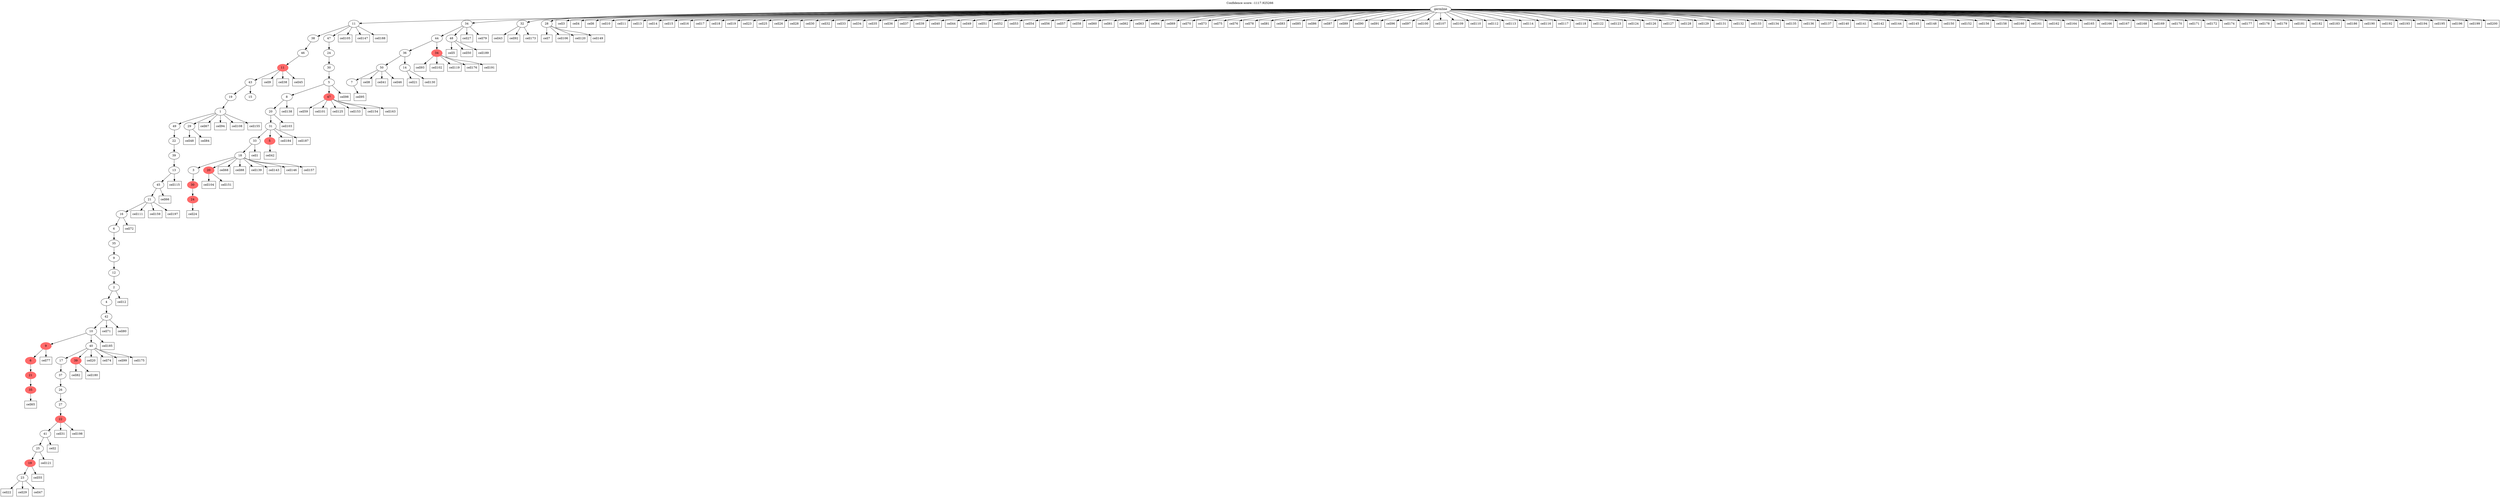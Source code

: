 digraph g {
	"61" -> "62";
	"62" [color=indianred1, style=filled, label="35"];
	"60" -> "61";
	"61" [color=indianred1, style=filled, label="21"];
	"59" -> "60";
	"60" [color=indianred1, style=filled, label="6"];
	"56" -> "57";
	"57" [label="23"];
	"55" -> "56";
	"56" [color=indianred1, style=filled, label="19"];
	"54" -> "55";
	"55" [label="25"];
	"53" -> "54";
	"54" [label="41"];
	"52" -> "53";
	"53" [color=indianred1, style=filled, label="22"];
	"51" -> "52";
	"52" [label="27"];
	"50" -> "51";
	"51" [label="26"];
	"49" -> "50";
	"50" [label="37"];
	"48" -> "49";
	"49" [label="17"];
	"48" -> "58";
	"58" [color=indianred1, style=filled, label="39"];
	"47" -> "48";
	"48" [label="40"];
	"47" -> "59";
	"59" [color=indianred1, style=filled, label="9"];
	"46" -> "47";
	"47" [label="10"];
	"45" -> "46";
	"46" [label="42"];
	"44" -> "45";
	"45" [label="4"];
	"43" -> "44";
	"44" [label="2"];
	"42" -> "43";
	"43" [label="12"];
	"41" -> "42";
	"42" [label="9"];
	"40" -> "41";
	"41" [label="35"];
	"39" -> "40";
	"40" [label="6"];
	"38" -> "39";
	"39" [label="16"];
	"37" -> "38";
	"38" [label="21"];
	"36" -> "37";
	"37" [label="45"];
	"35" -> "36";
	"36" [label="13"];
	"34" -> "35";
	"35" [label="39"];
	"33" -> "34";
	"34" [label="22"];
	"32" -> "33";
	"33" [label="49"];
	"32" -> "63";
	"63" [label="29"];
	"31" -> "32";
	"32" [label="1"];
	"30" -> "31";
	"31" [label="19"];
	"30" -> "64";
	"64" [label="15"];
	"29" -> "30";
	"30" [label="43"];
	"28" -> "29";
	"29" [color=indianred1, style=filled, label="11"];
	"27" -> "28";
	"28" [label="46"];
	"23" -> "24";
	"24" [color=indianred1, style=filled, label="24"];
	"22" -> "23";
	"23" [color=indianred1, style=filled, label="30"];
	"21" -> "22";
	"22" [label="3"];
	"21" -> "25";
	"25" [color=indianred1, style=filled, label="20"];
	"20" -> "21";
	"21" [label="18"];
	"19" -> "20";
	"20" [label="33"];
	"19" -> "26";
	"26" [color=indianred1, style=filled, label="5"];
	"18" -> "19";
	"19" [label="31"];
	"17" -> "18";
	"18" [label="20"];
	"15" -> "16";
	"16" [color=indianred1, style=filled, label="47"];
	"15" -> "17";
	"17" [label="8"];
	"14" -> "15";
	"15" [label="5"];
	"13" -> "14";
	"14" [label="30"];
	"12" -> "13";
	"13" [label="24"];
	"11" -> "12";
	"12" [label="47"];
	"11" -> "27";
	"27" [label="38"];
	"5" -> "6";
	"6" [label="7"];
	"4" -> "5";
	"5" [label="50"];
	"4" -> "7";
	"7" [label="14"];
	"2" -> "3";
	"3" [color=indianred1, style=filled, label="34"];
	"2" -> "4";
	"4" [label="36"];
	"1" -> "2";
	"2" [label="44"];
	"1" -> "8";
	"8" [label="48"];
	"0" -> "1";
	"1" [label="34"];
	"0" -> "9";
	"9" [label="32"];
	"0" -> "10";
	"10" [label="28"];
	"0" -> "11";
	"11" [label="11"];
	"0" [label="germline"];
	"20" -> "cell1";
	"cell1" [shape=box];
	"54" -> "cell2";
	"cell2" [shape=box];
	"0" -> "cell3";
	"cell3" [shape=box];
	"0" -> "cell4";
	"cell4" [shape=box];
	"8" -> "cell5";
	"cell5" [shape=box];
	"0" -> "cell6";
	"cell6" [shape=box];
	"10" -> "cell7";
	"cell7" [shape=box];
	"5" -> "cell8";
	"cell8" [shape=box];
	"29" -> "cell9";
	"cell9" [shape=box];
	"0" -> "cell10";
	"cell10" [shape=box];
	"0" -> "cell11";
	"cell11" [shape=box];
	"44" -> "cell12";
	"cell12" [shape=box];
	"0" -> "cell13";
	"cell13" [shape=box];
	"0" -> "cell14";
	"cell14" [shape=box];
	"0" -> "cell15";
	"cell15" [shape=box];
	"0" -> "cell16";
	"cell16" [shape=box];
	"0" -> "cell17";
	"cell17" [shape=box];
	"0" -> "cell18";
	"cell18" [shape=box];
	"0" -> "cell19";
	"cell19" [shape=box];
	"48" -> "cell20";
	"cell20" [shape=box];
	"7" -> "cell21";
	"cell21" [shape=box];
	"57" -> "cell22";
	"cell22" [shape=box];
	"0" -> "cell23";
	"cell23" [shape=box];
	"24" -> "cell24";
	"cell24" [shape=box];
	"0" -> "cell25";
	"cell25" [shape=box];
	"0" -> "cell26";
	"cell26" [shape=box];
	"1" -> "cell27";
	"cell27" [shape=box];
	"0" -> "cell28";
	"cell28" [shape=box];
	"57" -> "cell29";
	"cell29" [shape=box];
	"0" -> "cell30";
	"cell30" [shape=box];
	"53" -> "cell31";
	"cell31" [shape=box];
	"0" -> "cell32";
	"cell32" [shape=box];
	"0" -> "cell33";
	"cell33" [shape=box];
	"0" -> "cell34";
	"cell34" [shape=box];
	"0" -> "cell35";
	"cell35" [shape=box];
	"0" -> "cell36";
	"cell36" [shape=box];
	"0" -> "cell37";
	"cell37" [shape=box];
	"29" -> "cell38";
	"cell38" [shape=box];
	"0" -> "cell39";
	"cell39" [shape=box];
	"0" -> "cell40";
	"cell40" [shape=box];
	"5" -> "cell41";
	"cell41" [shape=box];
	"26" -> "cell42";
	"cell42" [shape=box];
	"9" -> "cell43";
	"cell43" [shape=box];
	"0" -> "cell44";
	"cell44" [shape=box];
	"29" -> "cell45";
	"cell45" [shape=box];
	"5" -> "cell46";
	"cell46" [shape=box];
	"57" -> "cell47";
	"cell47" [shape=box];
	"63" -> "cell48";
	"cell48" [shape=box];
	"0" -> "cell49";
	"cell49" [shape=box];
	"8" -> "cell50";
	"cell50" [shape=box];
	"0" -> "cell51";
	"cell51" [shape=box];
	"0" -> "cell52";
	"cell52" [shape=box];
	"0" -> "cell53";
	"cell53" [shape=box];
	"0" -> "cell54";
	"cell54" [shape=box];
	"56" -> "cell55";
	"cell55" [shape=box];
	"0" -> "cell56";
	"cell56" [shape=box];
	"0" -> "cell57";
	"cell57" [shape=box];
	"0" -> "cell58";
	"cell58" [shape=box];
	"16" -> "cell59";
	"cell59" [shape=box];
	"0" -> "cell60";
	"cell60" [shape=box];
	"0" -> "cell61";
	"cell61" [shape=box];
	"0" -> "cell62";
	"cell62" [shape=box];
	"0" -> "cell63";
	"cell63" [shape=box];
	"0" -> "cell64";
	"cell64" [shape=box];
	"62" -> "cell65";
	"cell65" [shape=box];
	"37" -> "cell66";
	"cell66" [shape=box];
	"32" -> "cell67";
	"cell67" [shape=box];
	"21" -> "cell68";
	"cell68" [shape=box];
	"0" -> "cell69";
	"cell69" [shape=box];
	"0" -> "cell70";
	"cell70" [shape=box];
	"46" -> "cell71";
	"cell71" [shape=box];
	"39" -> "cell72";
	"cell72" [shape=box];
	"0" -> "cell73";
	"cell73" [shape=box];
	"48" -> "cell74";
	"cell74" [shape=box];
	"0" -> "cell75";
	"cell75" [shape=box];
	"0" -> "cell76";
	"cell76" [shape=box];
	"59" -> "cell77";
	"cell77" [shape=box];
	"0" -> "cell78";
	"cell78" [shape=box];
	"1" -> "cell79";
	"cell79" [shape=box];
	"46" -> "cell80";
	"cell80" [shape=box];
	"0" -> "cell81";
	"cell81" [shape=box];
	"58" -> "cell82";
	"cell82" [shape=box];
	"0" -> "cell83";
	"cell83" [shape=box];
	"63" -> "cell84";
	"cell84" [shape=box];
	"0" -> "cell85";
	"cell85" [shape=box];
	"0" -> "cell86";
	"cell86" [shape=box];
	"0" -> "cell87";
	"cell87" [shape=box];
	"21" -> "cell88";
	"cell88" [shape=box];
	"0" -> "cell89";
	"cell89" [shape=box];
	"0" -> "cell90";
	"cell90" [shape=box];
	"0" -> "cell91";
	"cell91" [shape=box];
	"9" -> "cell92";
	"cell92" [shape=box];
	"3" -> "cell93";
	"cell93" [shape=box];
	"32" -> "cell94";
	"cell94" [shape=box];
	"6" -> "cell95";
	"cell95" [shape=box];
	"0" -> "cell96";
	"cell96" [shape=box];
	"0" -> "cell97";
	"cell97" [shape=box];
	"15" -> "cell98";
	"cell98" [shape=box];
	"48" -> "cell99";
	"cell99" [shape=box];
	"0" -> "cell100";
	"cell100" [shape=box];
	"16" -> "cell101";
	"cell101" [shape=box];
	"3" -> "cell102";
	"cell102" [shape=box];
	"18" -> "cell103";
	"cell103" [shape=box];
	"25" -> "cell104";
	"cell104" [shape=box];
	"11" -> "cell105";
	"cell105" [shape=box];
	"10" -> "cell106";
	"cell106" [shape=box];
	"0" -> "cell107";
	"cell107" [shape=box];
	"32" -> "cell108";
	"cell108" [shape=box];
	"0" -> "cell109";
	"cell109" [shape=box];
	"0" -> "cell110";
	"cell110" [shape=box];
	"38" -> "cell111";
	"cell111" [shape=box];
	"0" -> "cell112";
	"cell112" [shape=box];
	"0" -> "cell113";
	"cell113" [shape=box];
	"0" -> "cell114";
	"cell114" [shape=box];
	"36" -> "cell115";
	"cell115" [shape=box];
	"0" -> "cell116";
	"cell116" [shape=box];
	"0" -> "cell117";
	"cell117" [shape=box];
	"0" -> "cell118";
	"cell118" [shape=box];
	"3" -> "cell119";
	"cell119" [shape=box];
	"10" -> "cell120";
	"cell120" [shape=box];
	"55" -> "cell121";
	"cell121" [shape=box];
	"0" -> "cell122";
	"cell122" [shape=box];
	"0" -> "cell123";
	"cell123" [shape=box];
	"0" -> "cell124";
	"cell124" [shape=box];
	"16" -> "cell125";
	"cell125" [shape=box];
	"0" -> "cell126";
	"cell126" [shape=box];
	"0" -> "cell127";
	"cell127" [shape=box];
	"0" -> "cell128";
	"cell128" [shape=box];
	"0" -> "cell129";
	"cell129" [shape=box];
	"7" -> "cell130";
	"cell130" [shape=box];
	"0" -> "cell131";
	"cell131" [shape=box];
	"0" -> "cell132";
	"cell132" [shape=box];
	"0" -> "cell133";
	"cell133" [shape=box];
	"0" -> "cell134";
	"cell134" [shape=box];
	"0" -> "cell135";
	"cell135" [shape=box];
	"0" -> "cell136";
	"cell136" [shape=box];
	"0" -> "cell137";
	"cell137" [shape=box];
	"17" -> "cell138";
	"cell138" [shape=box];
	"21" -> "cell139";
	"cell139" [shape=box];
	"0" -> "cell140";
	"cell140" [shape=box];
	"0" -> "cell141";
	"cell141" [shape=box];
	"0" -> "cell142";
	"cell142" [shape=box];
	"21" -> "cell143";
	"cell143" [shape=box];
	"0" -> "cell144";
	"cell144" [shape=box];
	"0" -> "cell145";
	"cell145" [shape=box];
	"21" -> "cell146";
	"cell146" [shape=box];
	"11" -> "cell147";
	"cell147" [shape=box];
	"0" -> "cell148";
	"cell148" [shape=box];
	"10" -> "cell149";
	"cell149" [shape=box];
	"0" -> "cell150";
	"cell150" [shape=box];
	"25" -> "cell151";
	"cell151" [shape=box];
	"0" -> "cell152";
	"cell152" [shape=box];
	"16" -> "cell153";
	"cell153" [shape=box];
	"16" -> "cell154";
	"cell154" [shape=box];
	"32" -> "cell155";
	"cell155" [shape=box];
	"0" -> "cell156";
	"cell156" [shape=box];
	"21" -> "cell157";
	"cell157" [shape=box];
	"0" -> "cell158";
	"cell158" [shape=box];
	"38" -> "cell159";
	"cell159" [shape=box];
	"0" -> "cell160";
	"cell160" [shape=box];
	"0" -> "cell161";
	"cell161" [shape=box];
	"0" -> "cell162";
	"cell162" [shape=box];
	"16" -> "cell163";
	"cell163" [shape=box];
	"0" -> "cell164";
	"cell164" [shape=box];
	"0" -> "cell165";
	"cell165" [shape=box];
	"0" -> "cell166";
	"cell166" [shape=box];
	"0" -> "cell167";
	"cell167" [shape=box];
	"0" -> "cell168";
	"cell168" [shape=box];
	"0" -> "cell169";
	"cell169" [shape=box];
	"0" -> "cell170";
	"cell170" [shape=box];
	"0" -> "cell171";
	"cell171" [shape=box];
	"0" -> "cell172";
	"cell172" [shape=box];
	"9" -> "cell173";
	"cell173" [shape=box];
	"0" -> "cell174";
	"cell174" [shape=box];
	"48" -> "cell175";
	"cell175" [shape=box];
	"3" -> "cell176";
	"cell176" [shape=box];
	"0" -> "cell177";
	"cell177" [shape=box];
	"0" -> "cell178";
	"cell178" [shape=box];
	"0" -> "cell179";
	"cell179" [shape=box];
	"58" -> "cell180";
	"cell180" [shape=box];
	"0" -> "cell181";
	"cell181" [shape=box];
	"0" -> "cell182";
	"cell182" [shape=box];
	"0" -> "cell183";
	"cell183" [shape=box];
	"19" -> "cell184";
	"cell184" [shape=box];
	"47" -> "cell185";
	"cell185" [shape=box];
	"0" -> "cell186";
	"cell186" [shape=box];
	"19" -> "cell187";
	"cell187" [shape=box];
	"11" -> "cell188";
	"cell188" [shape=box];
	"8" -> "cell189";
	"cell189" [shape=box];
	"0" -> "cell190";
	"cell190" [shape=box];
	"3" -> "cell191";
	"cell191" [shape=box];
	"0" -> "cell192";
	"cell192" [shape=box];
	"0" -> "cell193";
	"cell193" [shape=box];
	"0" -> "cell194";
	"cell194" [shape=box];
	"0" -> "cell195";
	"cell195" [shape=box];
	"0" -> "cell196";
	"cell196" [shape=box];
	"38" -> "cell197";
	"cell197" [shape=box];
	"53" -> "cell198";
	"cell198" [shape=box];
	"0" -> "cell199";
	"cell199" [shape=box];
	"0" -> "cell200";
	"cell200" [shape=box];
	labelloc="t";
	label="Confidence score: -1117.925266";
}
